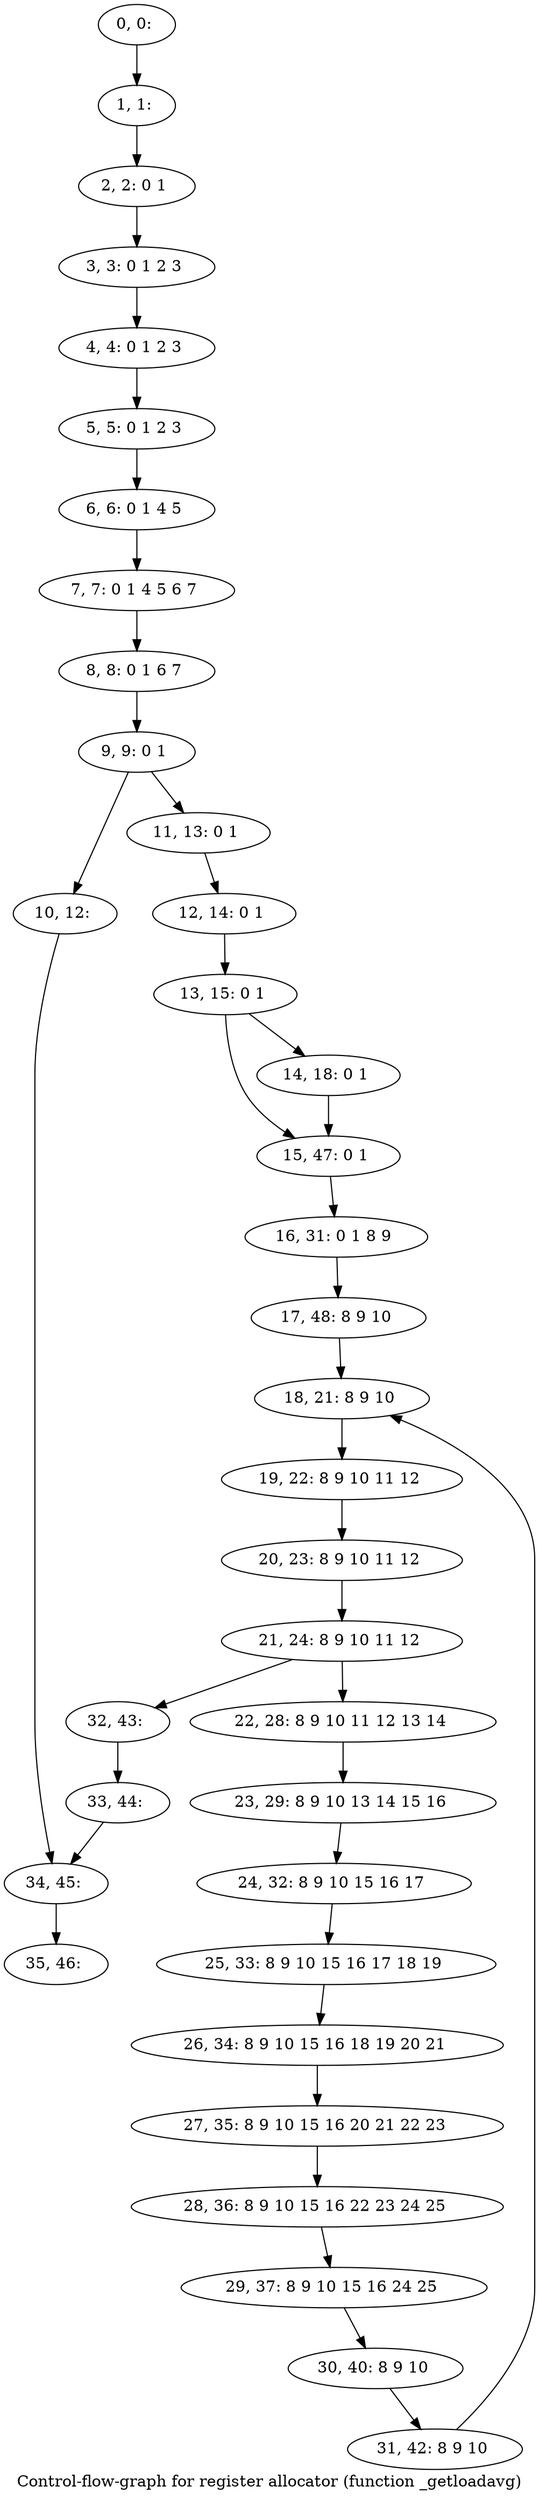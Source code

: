 digraph G {
graph [label="Control-flow-graph for register allocator (function _getloadavg)"]
0[label="0, 0: "];
1[label="1, 1: "];
2[label="2, 2: 0 1 "];
3[label="3, 3: 0 1 2 3 "];
4[label="4, 4: 0 1 2 3 "];
5[label="5, 5: 0 1 2 3 "];
6[label="6, 6: 0 1 4 5 "];
7[label="7, 7: 0 1 4 5 6 7 "];
8[label="8, 8: 0 1 6 7 "];
9[label="9, 9: 0 1 "];
10[label="10, 12: "];
11[label="11, 13: 0 1 "];
12[label="12, 14: 0 1 "];
13[label="13, 15: 0 1 "];
14[label="14, 18: 0 1 "];
15[label="15, 47: 0 1 "];
16[label="16, 31: 0 1 8 9 "];
17[label="17, 48: 8 9 10 "];
18[label="18, 21: 8 9 10 "];
19[label="19, 22: 8 9 10 11 12 "];
20[label="20, 23: 8 9 10 11 12 "];
21[label="21, 24: 8 9 10 11 12 "];
22[label="22, 28: 8 9 10 11 12 13 14 "];
23[label="23, 29: 8 9 10 13 14 15 16 "];
24[label="24, 32: 8 9 10 15 16 17 "];
25[label="25, 33: 8 9 10 15 16 17 18 19 "];
26[label="26, 34: 8 9 10 15 16 18 19 20 21 "];
27[label="27, 35: 8 9 10 15 16 20 21 22 23 "];
28[label="28, 36: 8 9 10 15 16 22 23 24 25 "];
29[label="29, 37: 8 9 10 15 16 24 25 "];
30[label="30, 40: 8 9 10 "];
31[label="31, 42: 8 9 10 "];
32[label="32, 43: "];
33[label="33, 44: "];
34[label="34, 45: "];
35[label="35, 46: "];
0->1 ;
1->2 ;
2->3 ;
3->4 ;
4->5 ;
5->6 ;
6->7 ;
7->8 ;
8->9 ;
9->10 ;
9->11 ;
10->34 ;
11->12 ;
12->13 ;
13->14 ;
13->15 ;
14->15 ;
15->16 ;
16->17 ;
17->18 ;
18->19 ;
19->20 ;
20->21 ;
21->22 ;
21->32 ;
22->23 ;
23->24 ;
24->25 ;
25->26 ;
26->27 ;
27->28 ;
28->29 ;
29->30 ;
30->31 ;
31->18 ;
32->33 ;
33->34 ;
34->35 ;
}
